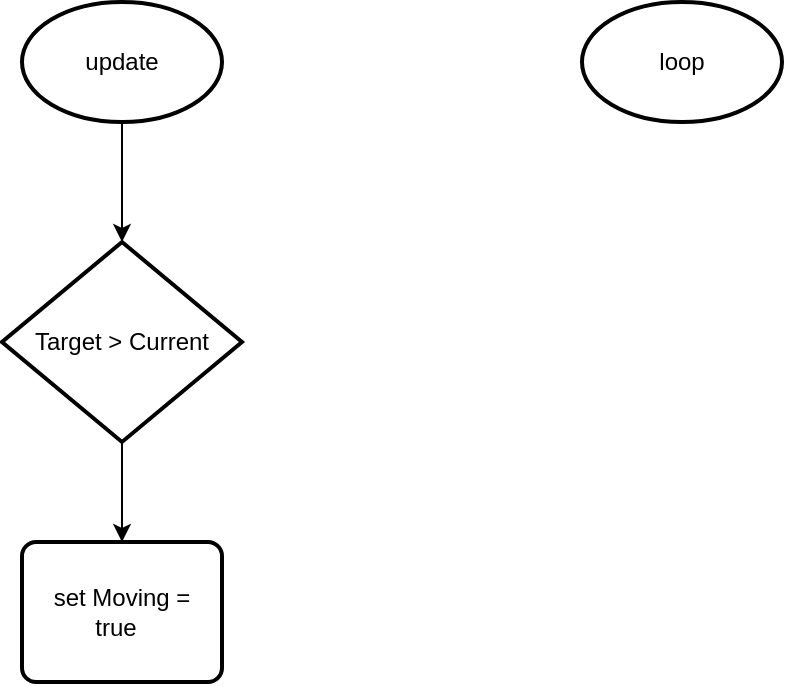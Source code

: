 <mxfile version="26.1.0">
  <diagram name="Page-1" id="1_ojuWxz8hACzrW00t5Y">
    <mxGraphModel dx="1716" dy="1150" grid="1" gridSize="10" guides="1" tooltips="1" connect="1" arrows="1" fold="1" page="1" pageScale="1" pageWidth="827" pageHeight="1169" math="0" shadow="0">
      <root>
        <mxCell id="0" />
        <mxCell id="1" parent="0" />
        <mxCell id="PQMCeA2h7M7xHc_bsMTg-6" value="loop" style="strokeWidth=2;html=1;shape=mxgraph.flowchart.start_1;whiteSpace=wrap;" vertex="1" parent="1">
          <mxGeometry x="590" y="30" width="100" height="60" as="geometry" />
        </mxCell>
        <mxCell id="PQMCeA2h7M7xHc_bsMTg-7" value="update" style="strokeWidth=2;html=1;shape=mxgraph.flowchart.start_1;whiteSpace=wrap;" vertex="1" parent="1">
          <mxGeometry x="310" y="30" width="100" height="60" as="geometry" />
        </mxCell>
        <mxCell id="PQMCeA2h7M7xHc_bsMTg-11" style="edgeStyle=orthogonalEdgeStyle;rounded=0;orthogonalLoop=1;jettySize=auto;html=1;exitX=0.5;exitY=1;exitDx=0;exitDy=0;exitPerimeter=0;entryX=0.5;entryY=0;entryDx=0;entryDy=0;" edge="1" parent="1" source="PQMCeA2h7M7xHc_bsMTg-8" target="PQMCeA2h7M7xHc_bsMTg-10">
          <mxGeometry relative="1" as="geometry" />
        </mxCell>
        <mxCell id="PQMCeA2h7M7xHc_bsMTg-8" value="Target &amp;gt; Current" style="strokeWidth=2;html=1;shape=mxgraph.flowchart.decision;whiteSpace=wrap;" vertex="1" parent="1">
          <mxGeometry x="300" y="150" width="120" height="100" as="geometry" />
        </mxCell>
        <mxCell id="PQMCeA2h7M7xHc_bsMTg-9" style="edgeStyle=orthogonalEdgeStyle;rounded=0;orthogonalLoop=1;jettySize=auto;html=1;exitX=0.5;exitY=1;exitDx=0;exitDy=0;exitPerimeter=0;entryX=0.5;entryY=0;entryDx=0;entryDy=0;entryPerimeter=0;" edge="1" parent="1" source="PQMCeA2h7M7xHc_bsMTg-7" target="PQMCeA2h7M7xHc_bsMTg-8">
          <mxGeometry relative="1" as="geometry" />
        </mxCell>
        <mxCell id="PQMCeA2h7M7xHc_bsMTg-10" value="set Moving = true&lt;span style=&quot;white-space: pre;&quot;&gt;&#x9;&lt;/span&gt;" style="rounded=1;whiteSpace=wrap;html=1;absoluteArcSize=1;arcSize=14;strokeWidth=2;" vertex="1" parent="1">
          <mxGeometry x="310" y="300" width="100" height="70" as="geometry" />
        </mxCell>
      </root>
    </mxGraphModel>
  </diagram>
</mxfile>

